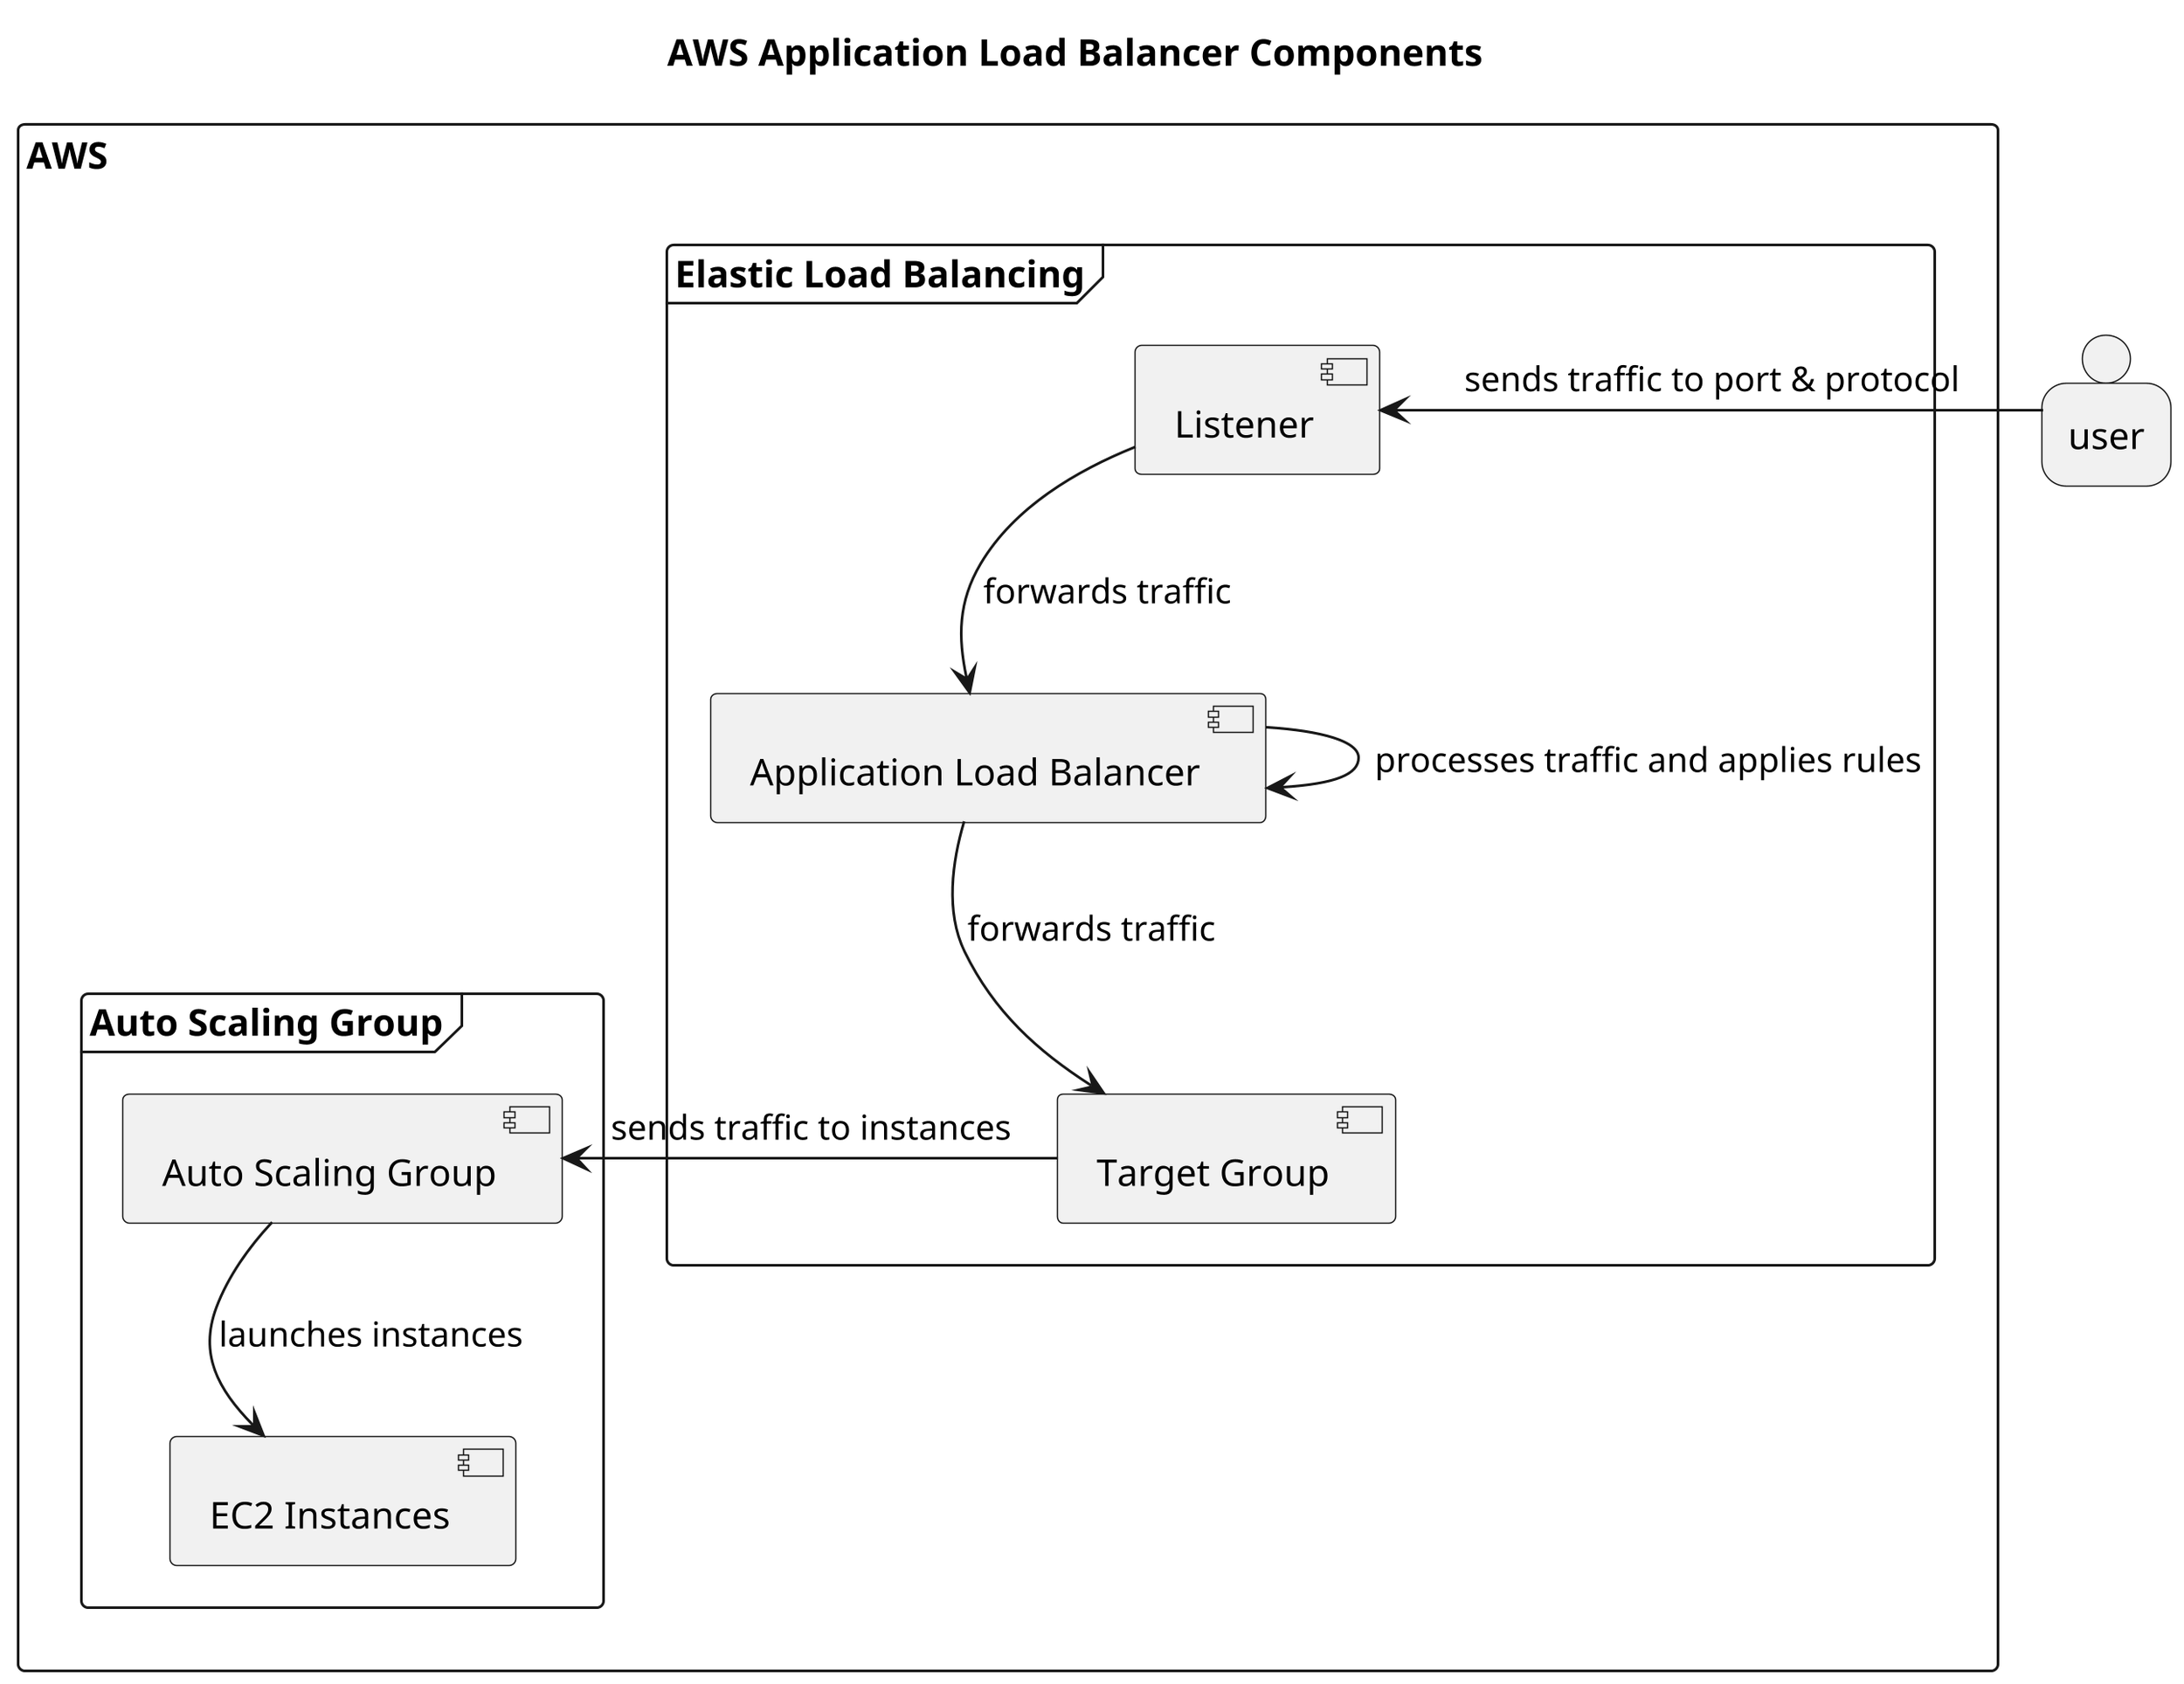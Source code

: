 @startuml
title AWS Application Load Balancer Components

top to bottom direction

skinparam dpi 300
skinparam shadowing false
skinparam monochrome true
skinparam componentStyle uml2
skinparam packageStyle rectangle
skinparam packageTitleAlignment left

Person user

package "AWS" {
    frame "Elastic Load Balancing" {
        [Listener] as listener
        [Application Load Balancer] as alb
        [Target Group] as tg
    }

    frame "Auto Scaling Group" {
        [Auto Scaling Group] as asg
        [EC2 Instances] as ec2

        asg -> ec2 : launches instances
    }
}

listener -[hidden]d- alb
alb -[hidden]d- tg

asg -[hidden]d- ec2

user -> listener: sends traffic to port & protocol
listener -> alb : forwards traffic
alb -> alb : processes traffic and applies rules
alb -> tg : forwards traffic
tg -> asg : sends traffic to instances

@enduml
